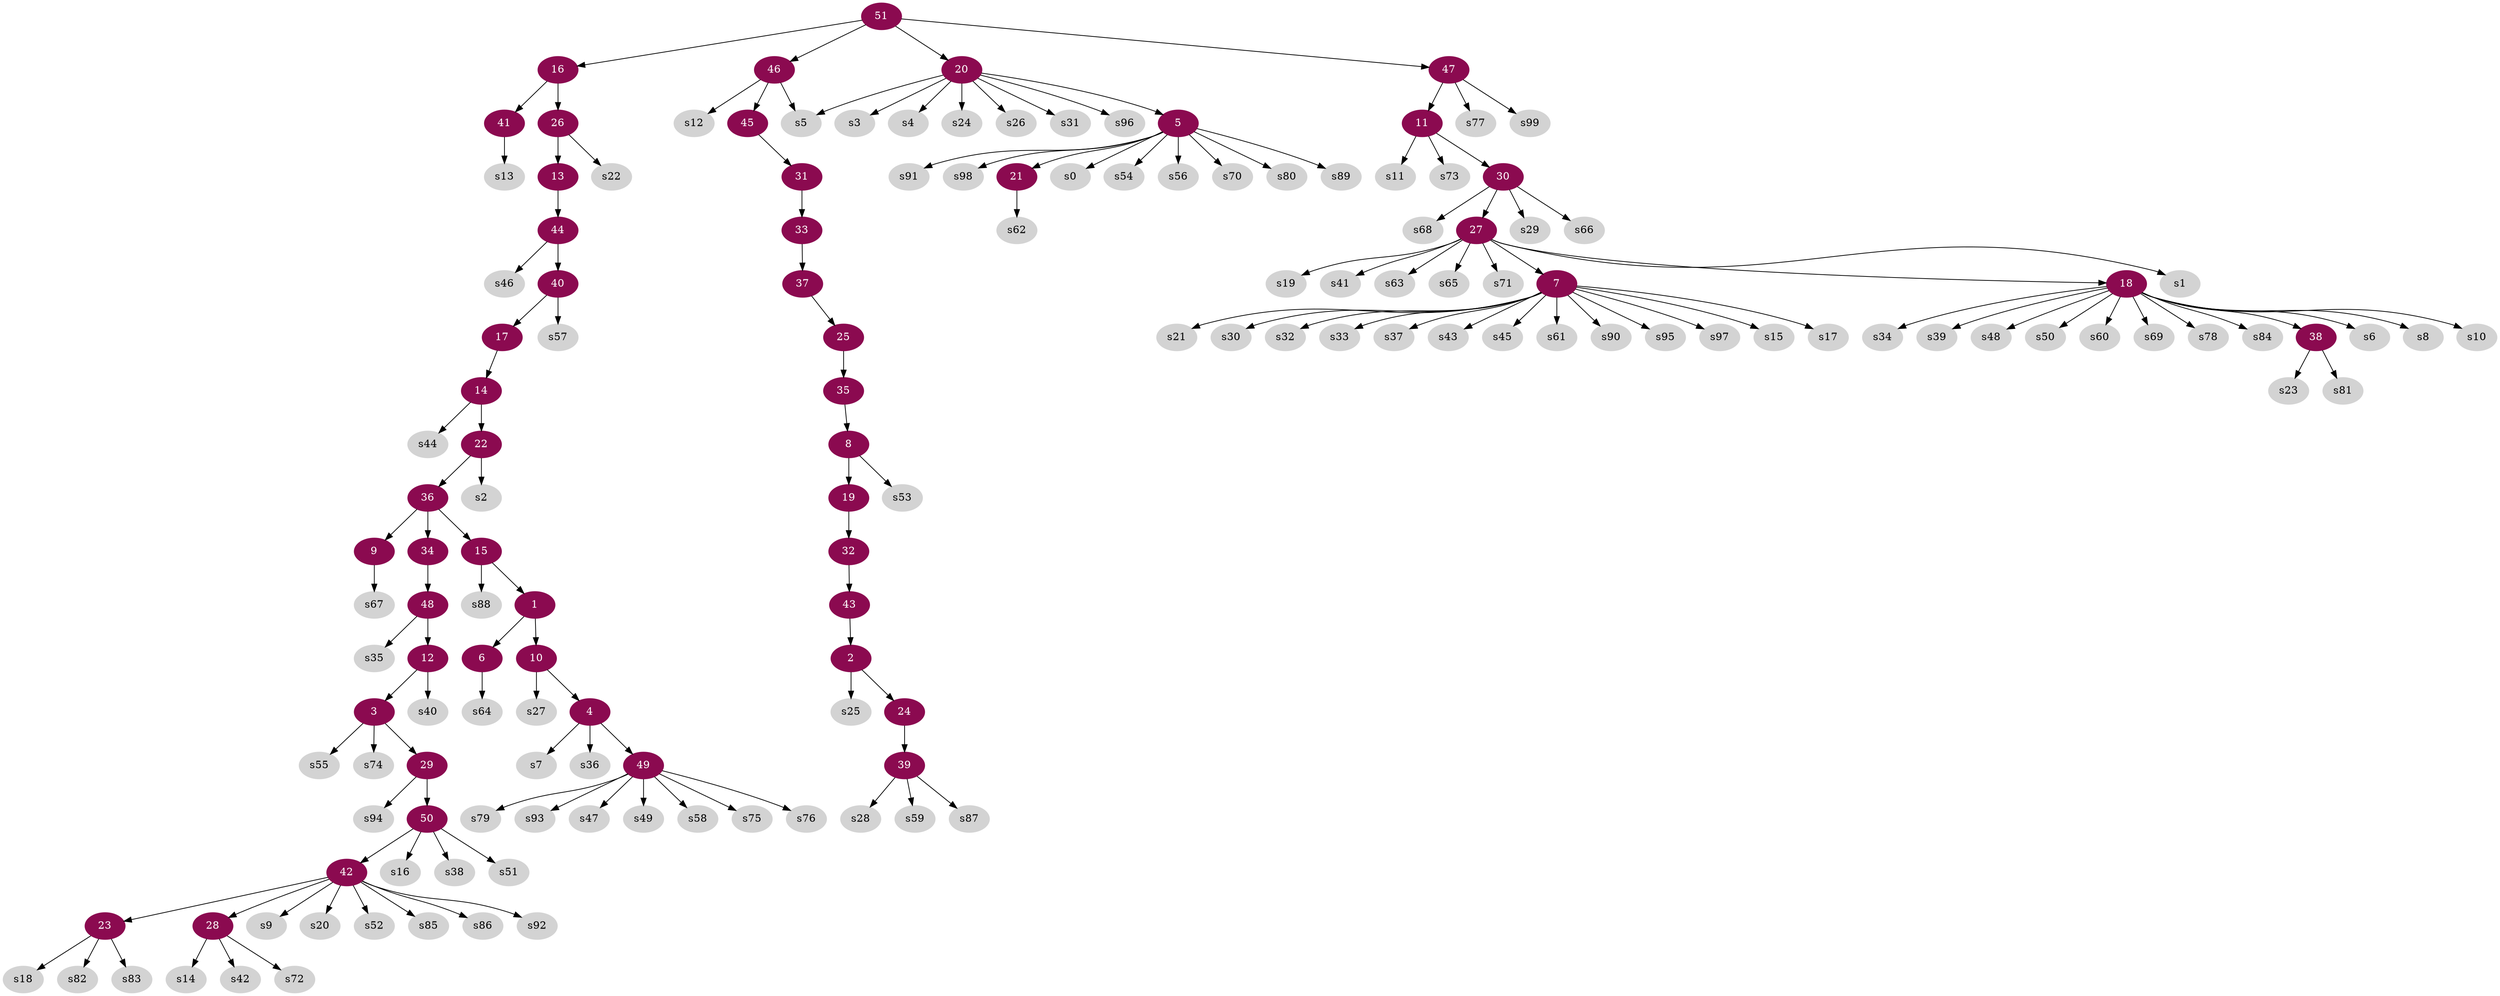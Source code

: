 digraph G {
node [color=deeppink4, style=filled, fontcolor=white];
15 -> 1;
43 -> 2;
12 -> 3;
10 -> 4;
20 -> 5;
1 -> 6;
27 -> 7;
35 -> 8;
36 -> 9;
1 -> 10;
47 -> 11;
48 -> 12;
26 -> 13;
17 -> 14;
36 -> 15;
51 -> 16;
40 -> 17;
27 -> 18;
8 -> 19;
51 -> 20;
5 -> 21;
14 -> 22;
42 -> 23;
2 -> 24;
37 -> 25;
16 -> 26;
30 -> 27;
42 -> 28;
3 -> 29;
11 -> 30;
45 -> 31;
19 -> 32;
31 -> 33;
36 -> 34;
25 -> 35;
22 -> 36;
33 -> 37;
18 -> 38;
24 -> 39;
44 -> 40;
16 -> 41;
50 -> 42;
32 -> 43;
13 -> 44;
46 -> 45;
51 -> 46;
51 -> 47;
34 -> 48;
4 -> 49;
29 -> 50;
node [color=lightgrey, style=filled, fontcolor=black];
2 -> s25;
3 -> s55;
3 -> s74;
4 -> s7;
4 -> s36;
5 -> s0;
5 -> s54;
5 -> s56;
5 -> s70;
5 -> s80;
5 -> s89;
5 -> s91;
5 -> s98;
6 -> s64;
7 -> s15;
7 -> s17;
7 -> s21;
7 -> s30;
7 -> s32;
7 -> s33;
7 -> s37;
7 -> s43;
7 -> s45;
7 -> s61;
7 -> s90;
7 -> s95;
7 -> s97;
8 -> s53;
9 -> s67;
10 -> s27;
11 -> s11;
11 -> s73;
12 -> s40;
14 -> s44;
15 -> s88;
18 -> s6;
18 -> s8;
18 -> s10;
18 -> s34;
18 -> s39;
18 -> s48;
18 -> s50;
18 -> s60;
18 -> s69;
18 -> s78;
18 -> s84;
20 -> s3;
20 -> s4;
20 -> s5;
20 -> s24;
20 -> s26;
20 -> s31;
20 -> s96;
21 -> s62;
22 -> s2;
23 -> s18;
23 -> s82;
23 -> s83;
26 -> s22;
27 -> s1;
27 -> s19;
27 -> s41;
27 -> s63;
27 -> s65;
27 -> s71;
28 -> s14;
28 -> s42;
28 -> s72;
29 -> s94;
30 -> s29;
30 -> s66;
30 -> s68;
38 -> s23;
38 -> s81;
39 -> s28;
39 -> s59;
39 -> s87;
40 -> s57;
41 -> s13;
42 -> s9;
42 -> s20;
42 -> s52;
42 -> s85;
42 -> s86;
42 -> s92;
44 -> s46;
46 -> s5;
46 -> s12;
47 -> s77;
47 -> s99;
48 -> s35;
49 -> s47;
49 -> s49;
49 -> s58;
49 -> s75;
49 -> s76;
49 -> s79;
49 -> s93;
50 -> s16;
50 -> s38;
50 -> s51;
}

